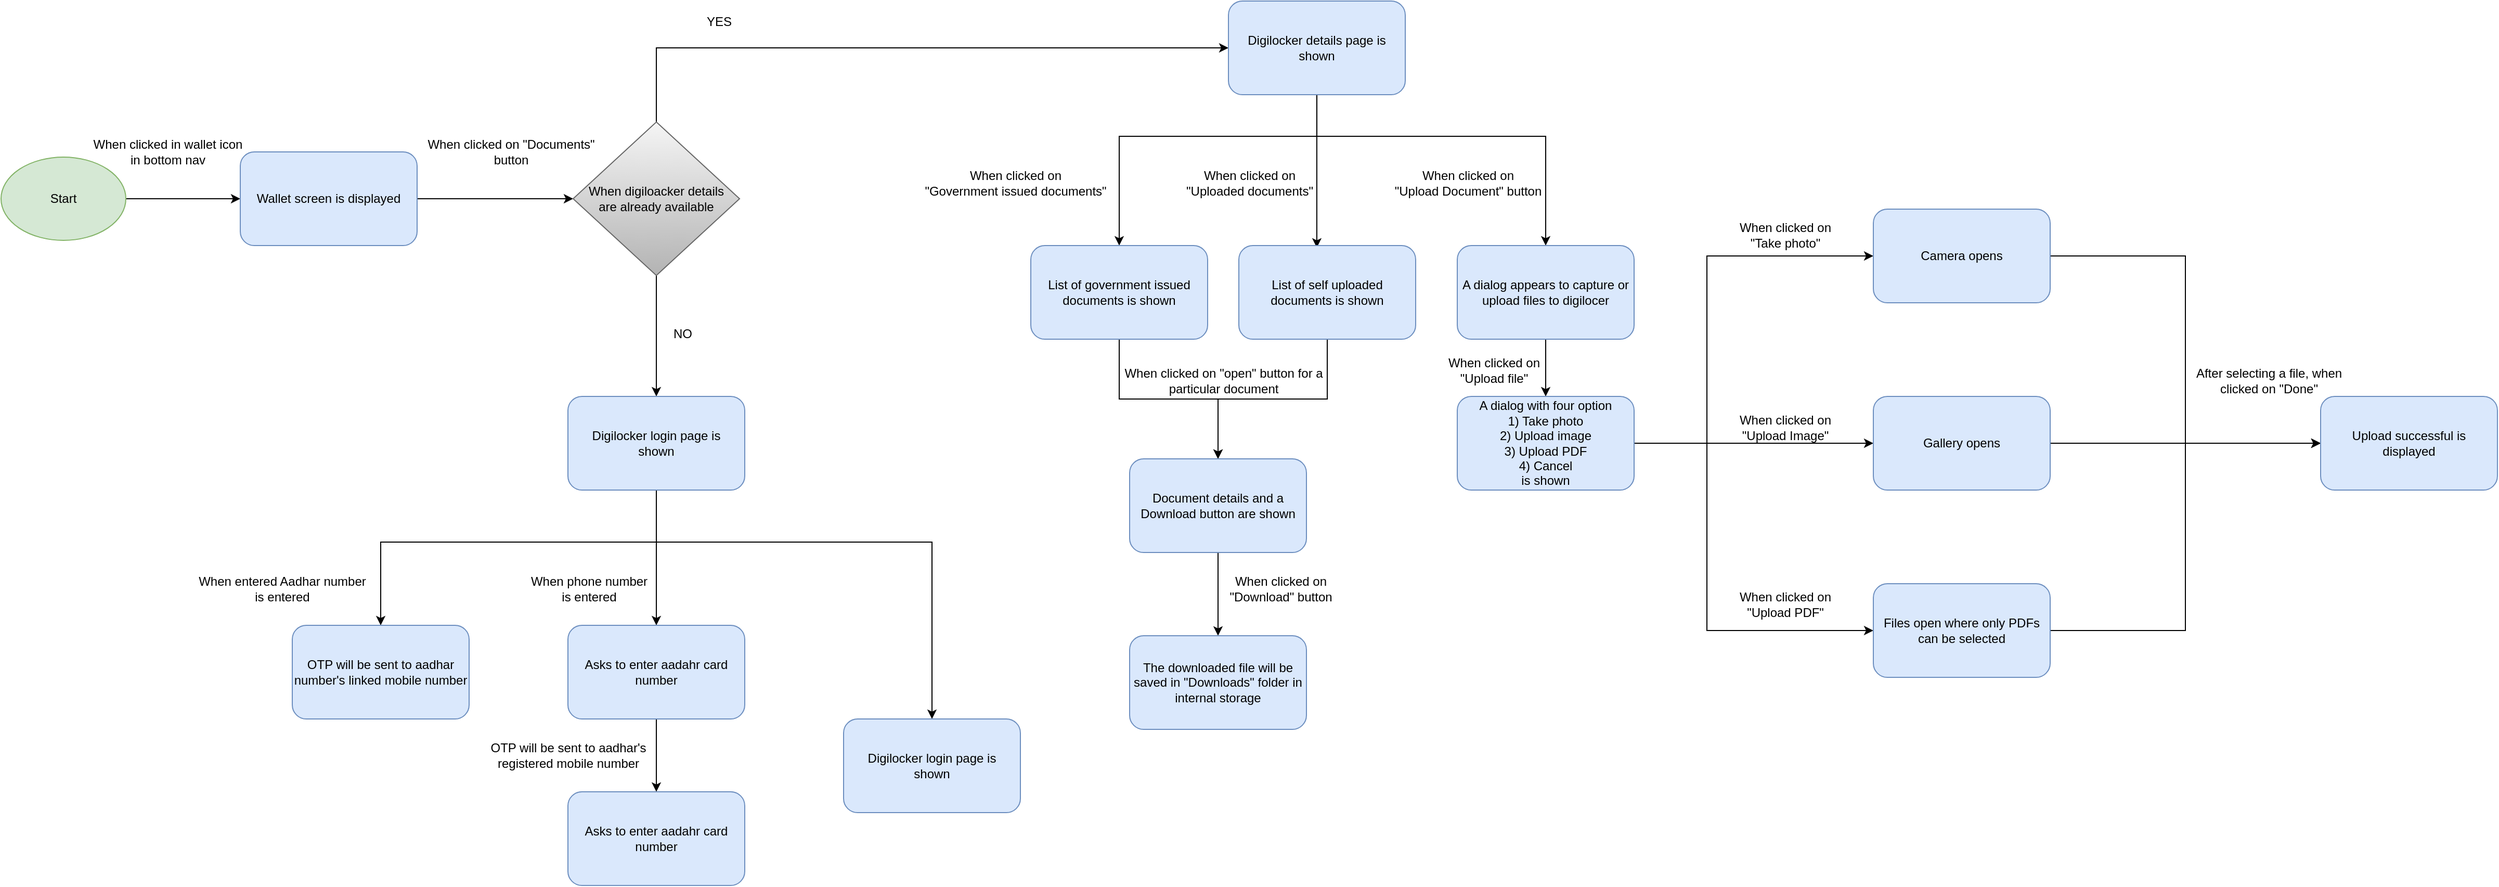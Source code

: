 <mxfile version="13.8.0" type="github"><diagram id="UCsH5n0KjDaqAIul0TbS" name="Page-1"><mxGraphModel dx="1422" dy="776" grid="1" gridSize="10" guides="1" tooltips="1" connect="1" arrows="1" fold="1" page="1" pageScale="1" pageWidth="850" pageHeight="1100" math="0" shadow="0"><root><mxCell id="0"/><mxCell id="1" parent="0"/><mxCell id="fjPnz-HXtTF4KrFvT8dF-4" style="edgeStyle=orthogonalEdgeStyle;rounded=0;orthogonalLoop=1;jettySize=auto;html=1;" edge="1" parent="1" source="fjPnz-HXtTF4KrFvT8dF-1" target="fjPnz-HXtTF4KrFvT8dF-3"><mxGeometry relative="1" as="geometry"/></mxCell><mxCell id="fjPnz-HXtTF4KrFvT8dF-1" value="Start" style="ellipse;whiteSpace=wrap;html=1;fillColor=#d5e8d4;strokeColor=#82b366;" vertex="1" parent="1"><mxGeometry x="20" y="180" width="120" height="80" as="geometry"/></mxCell><mxCell id="fjPnz-HXtTF4KrFvT8dF-9" style="edgeStyle=orthogonalEdgeStyle;rounded=0;orthogonalLoop=1;jettySize=auto;html=1;exitX=1;exitY=0.5;exitDx=0;exitDy=0;entryX=0;entryY=0.5;entryDx=0;entryDy=0;" edge="1" parent="1" source="fjPnz-HXtTF4KrFvT8dF-3" target="fjPnz-HXtTF4KrFvT8dF-8"><mxGeometry relative="1" as="geometry"/></mxCell><mxCell id="fjPnz-HXtTF4KrFvT8dF-3" value="Wallet screen is displayed" style="rounded=1;whiteSpace=wrap;html=1;fillColor=#dae8fc;strokeColor=#6c8ebf;" vertex="1" parent="1"><mxGeometry x="250" y="175" width="170" height="90" as="geometry"/></mxCell><mxCell id="fjPnz-HXtTF4KrFvT8dF-5" value="&lt;div&gt;When clicked in wallet icon &lt;br&gt;&lt;/div&gt;&lt;div&gt;in bottom nav&lt;/div&gt;" style="text;html=1;align=center;verticalAlign=middle;resizable=0;points=[];autosize=1;" vertex="1" parent="1"><mxGeometry x="100" y="160" width="160" height="30" as="geometry"/></mxCell><mxCell id="fjPnz-HXtTF4KrFvT8dF-13" style="edgeStyle=orthogonalEdgeStyle;rounded=0;orthogonalLoop=1;jettySize=auto;html=1;exitX=0.5;exitY=0;exitDx=0;exitDy=0;entryX=0;entryY=0.5;entryDx=0;entryDy=0;" edge="1" parent="1" source="fjPnz-HXtTF4KrFvT8dF-8" target="fjPnz-HXtTF4KrFvT8dF-10"><mxGeometry relative="1" as="geometry"/></mxCell><mxCell id="fjPnz-HXtTF4KrFvT8dF-14" style="edgeStyle=orthogonalEdgeStyle;rounded=0;orthogonalLoop=1;jettySize=auto;html=1;exitX=0.5;exitY=1;exitDx=0;exitDy=0;entryX=0.5;entryY=0;entryDx=0;entryDy=0;" edge="1" parent="1" source="fjPnz-HXtTF4KrFvT8dF-8" target="fjPnz-HXtTF4KrFvT8dF-12"><mxGeometry relative="1" as="geometry"/></mxCell><mxCell id="fjPnz-HXtTF4KrFvT8dF-8" value="&lt;div&gt;When digiloacker details&lt;/div&gt;&lt;div&gt; are already available&lt;/div&gt;" style="rhombus;whiteSpace=wrap;html=1;gradientColor=#b3b3b3;fillColor=#f5f5f5;strokeColor=#666666;" vertex="1" parent="1"><mxGeometry x="570" y="146.25" width="160" height="147.5" as="geometry"/></mxCell><mxCell id="fjPnz-HXtTF4KrFvT8dF-21" style="edgeStyle=orthogonalEdgeStyle;rounded=0;orthogonalLoop=1;jettySize=auto;html=1;entryX=0.5;entryY=0;entryDx=0;entryDy=0;" edge="1" parent="1" source="fjPnz-HXtTF4KrFvT8dF-10" target="fjPnz-HXtTF4KrFvT8dF-18"><mxGeometry relative="1" as="geometry"><Array as="points"><mxPoint x="1285" y="160"/><mxPoint x="1095" y="160"/></Array></mxGeometry></mxCell><mxCell id="fjPnz-HXtTF4KrFvT8dF-22" style="edgeStyle=orthogonalEdgeStyle;rounded=0;orthogonalLoop=1;jettySize=auto;html=1;entryX=0.441;entryY=0.022;entryDx=0;entryDy=0;entryPerimeter=0;" edge="1" parent="1" source="fjPnz-HXtTF4KrFvT8dF-10" target="fjPnz-HXtTF4KrFvT8dF-19"><mxGeometry relative="1" as="geometry"/></mxCell><mxCell id="fjPnz-HXtTF4KrFvT8dF-27" style="edgeStyle=orthogonalEdgeStyle;rounded=0;orthogonalLoop=1;jettySize=auto;html=1;" edge="1" parent="1" source="fjPnz-HXtTF4KrFvT8dF-10" target="fjPnz-HXtTF4KrFvT8dF-17"><mxGeometry relative="1" as="geometry"><Array as="points"><mxPoint x="1285" y="160"/><mxPoint x="1505" y="160"/></Array></mxGeometry></mxCell><mxCell id="fjPnz-HXtTF4KrFvT8dF-10" value="Digilocker details page is shown" style="rounded=1;whiteSpace=wrap;html=1;fillColor=#dae8fc;strokeColor=#6c8ebf;" vertex="1" parent="1"><mxGeometry x="1200" y="30" width="170" height="90" as="geometry"/></mxCell><mxCell id="fjPnz-HXtTF4KrFvT8dF-11" value="&lt;div&gt;When clicked on &quot;Documents&quot; &lt;br&gt;&lt;/div&gt;&lt;div&gt;button&lt;/div&gt;" style="text;html=1;align=center;verticalAlign=middle;resizable=0;points=[];autosize=1;" vertex="1" parent="1"><mxGeometry x="420" y="160" width="180" height="30" as="geometry"/></mxCell><mxCell id="fjPnz-HXtTF4KrFvT8dF-66" style="edgeStyle=orthogonalEdgeStyle;rounded=0;orthogonalLoop=1;jettySize=auto;html=1;exitX=0.5;exitY=1;exitDx=0;exitDy=0;" edge="1" parent="1" source="fjPnz-HXtTF4KrFvT8dF-12" target="fjPnz-HXtTF4KrFvT8dF-64"><mxGeometry relative="1" as="geometry"/></mxCell><mxCell id="fjPnz-HXtTF4KrFvT8dF-67" style="edgeStyle=orthogonalEdgeStyle;rounded=0;orthogonalLoop=1;jettySize=auto;html=1;exitX=0.5;exitY=1;exitDx=0;exitDy=0;entryX=0.5;entryY=0;entryDx=0;entryDy=0;" edge="1" parent="1" source="fjPnz-HXtTF4KrFvT8dF-12" target="fjPnz-HXtTF4KrFvT8dF-63"><mxGeometry relative="1" as="geometry"><Array as="points"><mxPoint x="650" y="550"/><mxPoint x="385" y="550"/></Array></mxGeometry></mxCell><mxCell id="fjPnz-HXtTF4KrFvT8dF-68" style="edgeStyle=orthogonalEdgeStyle;rounded=0;orthogonalLoop=1;jettySize=auto;html=1;entryX=0.5;entryY=0;entryDx=0;entryDy=0;" edge="1" parent="1" source="fjPnz-HXtTF4KrFvT8dF-12" target="fjPnz-HXtTF4KrFvT8dF-65"><mxGeometry relative="1" as="geometry"><Array as="points"><mxPoint x="650" y="550"/><mxPoint x="915" y="550"/></Array></mxGeometry></mxCell><mxCell id="fjPnz-HXtTF4KrFvT8dF-12" value="&lt;div&gt;Digilocker login page is &lt;br&gt;&lt;/div&gt;&lt;div&gt;shown&lt;/div&gt;" style="rounded=1;whiteSpace=wrap;html=1;fillColor=#dae8fc;strokeColor=#6c8ebf;" vertex="1" parent="1"><mxGeometry x="565" y="410" width="170" height="90" as="geometry"/></mxCell><mxCell id="fjPnz-HXtTF4KrFvT8dF-15" value="YES" style="text;html=1;align=center;verticalAlign=middle;resizable=0;points=[];autosize=1;" vertex="1" parent="1"><mxGeometry x="690" y="40" width="40" height="20" as="geometry"/></mxCell><mxCell id="fjPnz-HXtTF4KrFvT8dF-16" value="&lt;div&gt;NO&lt;/div&gt;" style="text;html=1;align=center;verticalAlign=middle;resizable=0;points=[];autosize=1;" vertex="1" parent="1"><mxGeometry x="660" y="340" width="30" height="20" as="geometry"/></mxCell><mxCell id="fjPnz-HXtTF4KrFvT8dF-40" style="edgeStyle=orthogonalEdgeStyle;rounded=0;orthogonalLoop=1;jettySize=auto;html=1;exitX=0.5;exitY=1;exitDx=0;exitDy=0;" edge="1" parent="1" source="fjPnz-HXtTF4KrFvT8dF-17" target="fjPnz-HXtTF4KrFvT8dF-38"><mxGeometry relative="1" as="geometry"/></mxCell><mxCell id="fjPnz-HXtTF4KrFvT8dF-17" value="A dialog appears to capture or upload files to digilocer" style="rounded=1;whiteSpace=wrap;html=1;fillColor=#dae8fc;strokeColor=#6c8ebf;" vertex="1" parent="1"><mxGeometry x="1420" y="265" width="170" height="90" as="geometry"/></mxCell><mxCell id="fjPnz-HXtTF4KrFvT8dF-29" style="edgeStyle=orthogonalEdgeStyle;rounded=0;orthogonalLoop=1;jettySize=auto;html=1;entryX=0.5;entryY=0;entryDx=0;entryDy=0;" edge="1" parent="1" source="fjPnz-HXtTF4KrFvT8dF-18" target="fjPnz-HXtTF4KrFvT8dF-28"><mxGeometry relative="1" as="geometry"/></mxCell><mxCell id="fjPnz-HXtTF4KrFvT8dF-18" value="List of government issued documents is shown" style="rounded=1;whiteSpace=wrap;html=1;fillColor=#dae8fc;strokeColor=#6c8ebf;" vertex="1" parent="1"><mxGeometry x="1010" y="265" width="170" height="90" as="geometry"/></mxCell><mxCell id="fjPnz-HXtTF4KrFvT8dF-30" style="edgeStyle=orthogonalEdgeStyle;rounded=0;orthogonalLoop=1;jettySize=auto;html=1;entryX=0.5;entryY=0;entryDx=0;entryDy=0;" edge="1" parent="1" source="fjPnz-HXtTF4KrFvT8dF-19" target="fjPnz-HXtTF4KrFvT8dF-28"><mxGeometry relative="1" as="geometry"/></mxCell><mxCell id="fjPnz-HXtTF4KrFvT8dF-19" value="List of self uploaded documents is shown" style="rounded=1;whiteSpace=wrap;html=1;fillColor=#dae8fc;strokeColor=#6c8ebf;" vertex="1" parent="1"><mxGeometry x="1210" y="265" width="170" height="90" as="geometry"/></mxCell><mxCell id="fjPnz-HXtTF4KrFvT8dF-24" value="&lt;div&gt;When clicked on&lt;/div&gt;&lt;div&gt; &quot;Government issued documents&quot;&lt;/div&gt;" style="text;html=1;align=center;verticalAlign=middle;resizable=0;points=[];autosize=1;" vertex="1" parent="1"><mxGeometry x="900" y="190" width="190" height="30" as="geometry"/></mxCell><mxCell id="fjPnz-HXtTF4KrFvT8dF-25" value="&lt;div&gt;When clicked on &lt;br&gt;&lt;/div&gt;&lt;div&gt;&quot;Uploaded documents&quot;&lt;br&gt;&lt;/div&gt;" style="text;html=1;align=center;verticalAlign=middle;resizable=0;points=[];autosize=1;" vertex="1" parent="1"><mxGeometry x="1150" y="190" width="140" height="30" as="geometry"/></mxCell><mxCell id="fjPnz-HXtTF4KrFvT8dF-26" value="&lt;div&gt;When clicked on&lt;/div&gt;&lt;div&gt;&quot;Upload Document&quot; button&lt;br&gt;&lt;/div&gt;" style="text;html=1;align=center;verticalAlign=middle;resizable=0;points=[];autosize=1;" vertex="1" parent="1"><mxGeometry x="1350" y="190" width="160" height="30" as="geometry"/></mxCell><mxCell id="fjPnz-HXtTF4KrFvT8dF-33" style="edgeStyle=orthogonalEdgeStyle;rounded=0;orthogonalLoop=1;jettySize=auto;html=1;entryX=0.5;entryY=0;entryDx=0;entryDy=0;" edge="1" parent="1" source="fjPnz-HXtTF4KrFvT8dF-28" target="fjPnz-HXtTF4KrFvT8dF-32"><mxGeometry relative="1" as="geometry"/></mxCell><mxCell id="fjPnz-HXtTF4KrFvT8dF-28" value="Document details and a Download button are shown" style="rounded=1;whiteSpace=wrap;html=1;fillColor=#dae8fc;strokeColor=#6c8ebf;" vertex="1" parent="1"><mxGeometry x="1105" y="470" width="170" height="90" as="geometry"/></mxCell><mxCell id="fjPnz-HXtTF4KrFvT8dF-31" value="&lt;div&gt;When clicked on &quot;open&quot; button for a &lt;br&gt;&lt;/div&gt;&lt;div&gt;particular document&lt;/div&gt;" style="text;html=1;align=center;verticalAlign=middle;resizable=0;points=[];autosize=1;" vertex="1" parent="1"><mxGeometry x="1090" y="380" width="210" height="30" as="geometry"/></mxCell><mxCell id="fjPnz-HXtTF4KrFvT8dF-32" value="The downloaded file will be saved in &quot;Downloads&quot; folder in internal storage" style="rounded=1;whiteSpace=wrap;html=1;fillColor=#dae8fc;strokeColor=#6c8ebf;" vertex="1" parent="1"><mxGeometry x="1105" y="640" width="170" height="90" as="geometry"/></mxCell><mxCell id="fjPnz-HXtTF4KrFvT8dF-34" value="&lt;div&gt;When clicked on &lt;br&gt;&lt;/div&gt;&lt;div&gt;&quot;Download&quot; button&lt;/div&gt;" style="text;html=1;align=center;verticalAlign=middle;resizable=0;points=[];autosize=1;" vertex="1" parent="1"><mxGeometry x="1190" y="580" width="120" height="30" as="geometry"/></mxCell><mxCell id="fjPnz-HXtTF4KrFvT8dF-48" style="edgeStyle=orthogonalEdgeStyle;rounded=0;orthogonalLoop=1;jettySize=auto;html=1;entryX=0;entryY=0.5;entryDx=0;entryDy=0;" edge="1" parent="1" source="fjPnz-HXtTF4KrFvT8dF-38" target="fjPnz-HXtTF4KrFvT8dF-44"><mxGeometry relative="1" as="geometry"><Array as="points"><mxPoint x="1660" y="455"/><mxPoint x="1660" y="635"/></Array></mxGeometry></mxCell><mxCell id="fjPnz-HXtTF4KrFvT8dF-49" style="edgeStyle=orthogonalEdgeStyle;rounded=0;orthogonalLoop=1;jettySize=auto;html=1;" edge="1" parent="1" source="fjPnz-HXtTF4KrFvT8dF-38" target="fjPnz-HXtTF4KrFvT8dF-43"><mxGeometry relative="1" as="geometry"/></mxCell><mxCell id="fjPnz-HXtTF4KrFvT8dF-51" style="edgeStyle=orthogonalEdgeStyle;rounded=0;orthogonalLoop=1;jettySize=auto;html=1;entryX=0;entryY=0.5;entryDx=0;entryDy=0;" edge="1" parent="1" source="fjPnz-HXtTF4KrFvT8dF-38" target="fjPnz-HXtTF4KrFvT8dF-42"><mxGeometry relative="1" as="geometry"><Array as="points"><mxPoint x="1660" y="455"/><mxPoint x="1660" y="275"/></Array></mxGeometry></mxCell><mxCell id="fjPnz-HXtTF4KrFvT8dF-38" value="&lt;div&gt;A dialog with four option&lt;/div&gt;&lt;div&gt;1) Take photo&lt;/div&gt;&lt;div&gt;2) Upload image&lt;/div&gt;&lt;div&gt;3) Upload PDF&lt;/div&gt;&lt;div&gt;4) Cancel&lt;/div&gt;&lt;div&gt;is shown&lt;br&gt;&lt;/div&gt;" style="rounded=1;whiteSpace=wrap;html=1;fillColor=#dae8fc;strokeColor=#6c8ebf;" vertex="1" parent="1"><mxGeometry x="1420" y="410" width="170" height="90" as="geometry"/></mxCell><mxCell id="fjPnz-HXtTF4KrFvT8dF-41" value="&lt;div&gt;When clicked on &lt;br&gt;&lt;/div&gt;&lt;div&gt;&quot;Upload file&quot;&lt;/div&gt;" style="text;html=1;align=center;verticalAlign=middle;resizable=0;points=[];autosize=1;" vertex="1" parent="1"><mxGeometry x="1400" y="370" width="110" height="30" as="geometry"/></mxCell><mxCell id="fjPnz-HXtTF4KrFvT8dF-59" style="edgeStyle=orthogonalEdgeStyle;rounded=0;orthogonalLoop=1;jettySize=auto;html=1;entryX=0;entryY=0.5;entryDx=0;entryDy=0;" edge="1" parent="1" source="fjPnz-HXtTF4KrFvT8dF-42" target="fjPnz-HXtTF4KrFvT8dF-57"><mxGeometry relative="1" as="geometry"/></mxCell><mxCell id="fjPnz-HXtTF4KrFvT8dF-42" value="Camera opens" style="rounded=1;whiteSpace=wrap;html=1;fillColor=#dae8fc;strokeColor=#6c8ebf;" vertex="1" parent="1"><mxGeometry x="1820" y="230" width="170" height="90" as="geometry"/></mxCell><mxCell id="fjPnz-HXtTF4KrFvT8dF-58" style="edgeStyle=orthogonalEdgeStyle;rounded=0;orthogonalLoop=1;jettySize=auto;html=1;" edge="1" parent="1" source="fjPnz-HXtTF4KrFvT8dF-43" target="fjPnz-HXtTF4KrFvT8dF-57"><mxGeometry relative="1" as="geometry"/></mxCell><mxCell id="fjPnz-HXtTF4KrFvT8dF-43" value="Gallery opens" style="rounded=1;whiteSpace=wrap;html=1;fillColor=#dae8fc;strokeColor=#6c8ebf;" vertex="1" parent="1"><mxGeometry x="1820" y="410" width="170" height="90" as="geometry"/></mxCell><mxCell id="fjPnz-HXtTF4KrFvT8dF-61" style="edgeStyle=orthogonalEdgeStyle;rounded=0;orthogonalLoop=1;jettySize=auto;html=1;entryX=0;entryY=0.5;entryDx=0;entryDy=0;" edge="1" parent="1" source="fjPnz-HXtTF4KrFvT8dF-44" target="fjPnz-HXtTF4KrFvT8dF-57"><mxGeometry relative="1" as="geometry"/></mxCell><mxCell id="fjPnz-HXtTF4KrFvT8dF-44" value="Files open where only PDFs can be selected" style="rounded=1;whiteSpace=wrap;html=1;fillColor=#dae8fc;strokeColor=#6c8ebf;" vertex="1" parent="1"><mxGeometry x="1820" y="590" width="170" height="90" as="geometry"/></mxCell><mxCell id="fjPnz-HXtTF4KrFvT8dF-50" value="&lt;div&gt;When clicked on &lt;br&gt;&lt;/div&gt;&lt;div&gt;&quot;Take photo&quot;&lt;/div&gt;" style="text;html=1;align=center;verticalAlign=middle;resizable=0;points=[];autosize=1;" vertex="1" parent="1"><mxGeometry x="1680" y="240" width="110" height="30" as="geometry"/></mxCell><mxCell id="fjPnz-HXtTF4KrFvT8dF-52" value="&lt;div&gt;When clicked on &lt;br&gt;&lt;/div&gt;&lt;div&gt;&quot;Upload Image&quot;&lt;/div&gt;" style="text;html=1;align=center;verticalAlign=middle;resizable=0;points=[];autosize=1;" vertex="1" parent="1"><mxGeometry x="1680" y="425" width="110" height="30" as="geometry"/></mxCell><mxCell id="fjPnz-HXtTF4KrFvT8dF-53" value="&lt;div&gt;When clicked on &lt;br&gt;&lt;/div&gt;&lt;div&gt;&quot;Upload PDF&quot;&lt;/div&gt;" style="text;html=1;align=center;verticalAlign=middle;resizable=0;points=[];autosize=1;" vertex="1" parent="1"><mxGeometry x="1680" y="595" width="110" height="30" as="geometry"/></mxCell><mxCell id="fjPnz-HXtTF4KrFvT8dF-57" value="&lt;div&gt;Upload successful is &lt;br&gt;&lt;/div&gt;&lt;div&gt;displayed&lt;/div&gt;" style="rounded=1;whiteSpace=wrap;html=1;fillColor=#dae8fc;strokeColor=#6c8ebf;" vertex="1" parent="1"><mxGeometry x="2250" y="410" width="170" height="90" as="geometry"/></mxCell><mxCell id="fjPnz-HXtTF4KrFvT8dF-62" value="&lt;div&gt;After selecting a file, when &lt;br&gt;&lt;/div&gt;&lt;div&gt;clicked on &quot;Done&quot;&lt;/div&gt;" style="text;html=1;align=center;verticalAlign=middle;resizable=0;points=[];autosize=1;" vertex="1" parent="1"><mxGeometry x="2120" y="380" width="160" height="30" as="geometry"/></mxCell><mxCell id="fjPnz-HXtTF4KrFvT8dF-63" value="OTP will be sent to aadhar number's linked mobile number" style="rounded=1;whiteSpace=wrap;html=1;fillColor=#dae8fc;strokeColor=#6c8ebf;" vertex="1" parent="1"><mxGeometry x="300" y="630" width="170" height="90" as="geometry"/></mxCell><mxCell id="fjPnz-HXtTF4KrFvT8dF-73" style="edgeStyle=orthogonalEdgeStyle;rounded=0;orthogonalLoop=1;jettySize=auto;html=1;entryX=0.5;entryY=0;entryDx=0;entryDy=0;" edge="1" parent="1" source="fjPnz-HXtTF4KrFvT8dF-64" target="fjPnz-HXtTF4KrFvT8dF-72"><mxGeometry relative="1" as="geometry"/></mxCell><mxCell id="fjPnz-HXtTF4KrFvT8dF-64" value="Asks to enter aadahr card number" style="rounded=1;whiteSpace=wrap;html=1;fillColor=#dae8fc;strokeColor=#6c8ebf;" vertex="1" parent="1"><mxGeometry x="565" y="630" width="170" height="90" as="geometry"/></mxCell><mxCell id="fjPnz-HXtTF4KrFvT8dF-65" value="&lt;div&gt;Digilocker login page is &lt;br&gt;&lt;/div&gt;&lt;div&gt;shown&lt;/div&gt;" style="rounded=1;whiteSpace=wrap;html=1;fillColor=#dae8fc;strokeColor=#6c8ebf;" vertex="1" parent="1"><mxGeometry x="830" y="720" width="170" height="90" as="geometry"/></mxCell><mxCell id="fjPnz-HXtTF4KrFvT8dF-69" value="&lt;div&gt;When entered Aadhar number &lt;br&gt;&lt;/div&gt;&lt;div&gt;is entered&lt;br&gt;&lt;/div&gt;" style="text;html=1;align=center;verticalAlign=middle;resizable=0;points=[];autosize=1;" vertex="1" parent="1"><mxGeometry x="200" y="580" width="180" height="30" as="geometry"/></mxCell><mxCell id="fjPnz-HXtTF4KrFvT8dF-71" value="&lt;div&gt;When phone number &lt;br&gt;&lt;/div&gt;&lt;div&gt;is entered&lt;/div&gt;" style="text;html=1;align=center;verticalAlign=middle;resizable=0;points=[];autosize=1;" vertex="1" parent="1"><mxGeometry x="520" y="580" width="130" height="30" as="geometry"/></mxCell><mxCell id="fjPnz-HXtTF4KrFvT8dF-72" value="Asks to enter aadahr card number" style="rounded=1;whiteSpace=wrap;html=1;fillColor=#dae8fc;strokeColor=#6c8ebf;" vertex="1" parent="1"><mxGeometry x="565" y="790" width="170" height="90" as="geometry"/></mxCell><mxCell id="fjPnz-HXtTF4KrFvT8dF-74" value="&lt;div&gt;OTP will be sent to aadhar's &lt;br&gt;&lt;/div&gt;&lt;div&gt;registered mobile number &lt;/div&gt;" style="text;html=1;align=center;verticalAlign=middle;resizable=0;points=[];autosize=1;" vertex="1" parent="1"><mxGeometry x="480" y="740" width="170" height="30" as="geometry"/></mxCell></root></mxGraphModel></diagram></mxfile>